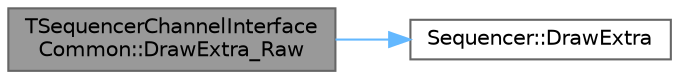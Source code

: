 digraph "TSequencerChannelInterfaceCommon::DrawExtra_Raw"
{
 // INTERACTIVE_SVG=YES
 // LATEX_PDF_SIZE
  bgcolor="transparent";
  edge [fontname=Helvetica,fontsize=10,labelfontname=Helvetica,labelfontsize=10];
  node [fontname=Helvetica,fontsize=10,shape=box,height=0.2,width=0.4];
  rankdir="LR";
  Node1 [id="Node000001",label="TSequencerChannelInterface\lCommon::DrawExtra_Raw",height=0.2,width=0.4,color="gray40", fillcolor="grey60", style="filled", fontcolor="black",tooltip="Draw additional content in addition to keys for a particular channel."];
  Node1 -> Node2 [id="edge1_Node000001_Node000002",color="steelblue1",style="solid",tooltip=" "];
  Node2 [id="Node000002",label="Sequencer::DrawExtra",height=0.2,width=0.4,color="grey40", fillcolor="white", style="filled",URL="$d5/dd3/namespaceSequencer.html#af5f898a5195e99ad3139c0c271055cb1",tooltip="Draw additional content in addition to keys for a particular channel."];
}
